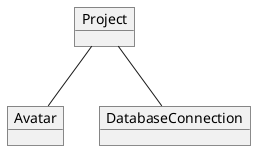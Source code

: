 @startuml

object Project
object Avatar
object DatabaseConnection

Project -- Avatar
Project -- DatabaseConnection
@endumlS